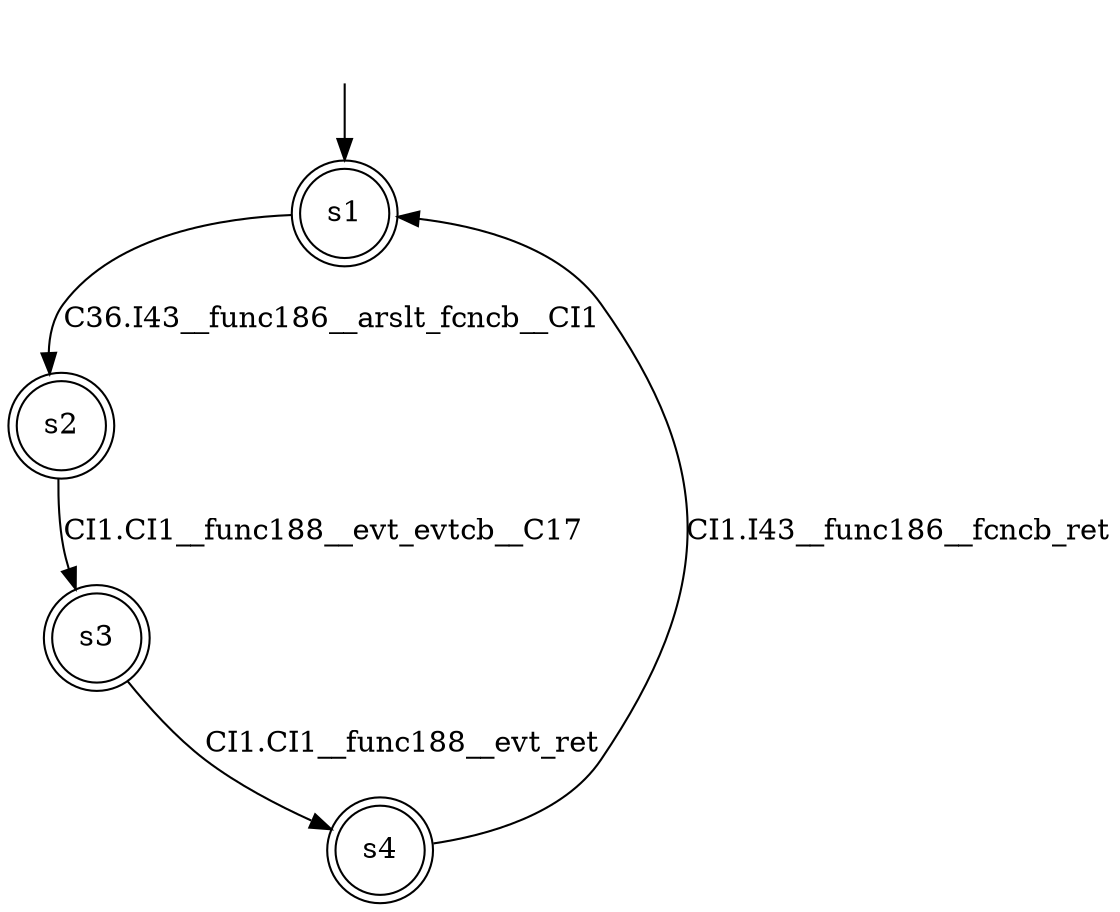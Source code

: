 digraph automaton {
	1 [label=<s1> shape="doublecircle"];
	2 [label=<s2> shape="doublecircle"];
	3 [label=<s3> shape="doublecircle"];
	4 [label=<s4> shape="doublecircle"];
	__init1 [label=<> shape="none"];
	__init1 -> 1;
	1 -> 2 [label=<C36.I43__func186__arslt_fcncb__CI1> id="1-0-2"];
	2 -> 3 [label=<CI1.CI1__func188__evt_evtcb__C17> id="2-0-3"];
	3 -> 4 [label=<CI1.CI1__func188__evt_ret> id="3-0-4"];
	4 -> 1 [label=<CI1.I43__func186__fcncb_ret> id="4-0-1"];
}
